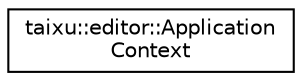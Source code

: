 digraph "Graphical Class Hierarchy"
{
 // LATEX_PDF_SIZE
  edge [fontname="Helvetica",fontsize="10",labelfontname="Helvetica",labelfontsize="10"];
  node [fontname="Helvetica",fontsize="10",shape=record];
  rankdir="LR";
  Node0 [label="taixu::editor::Application\lContext",height=0.2,width=0.4,color="black", fillcolor="white", style="filled",URL="$structtaixu_1_1editor_1_1ApplicationContext.html",tooltip=" "];
}
